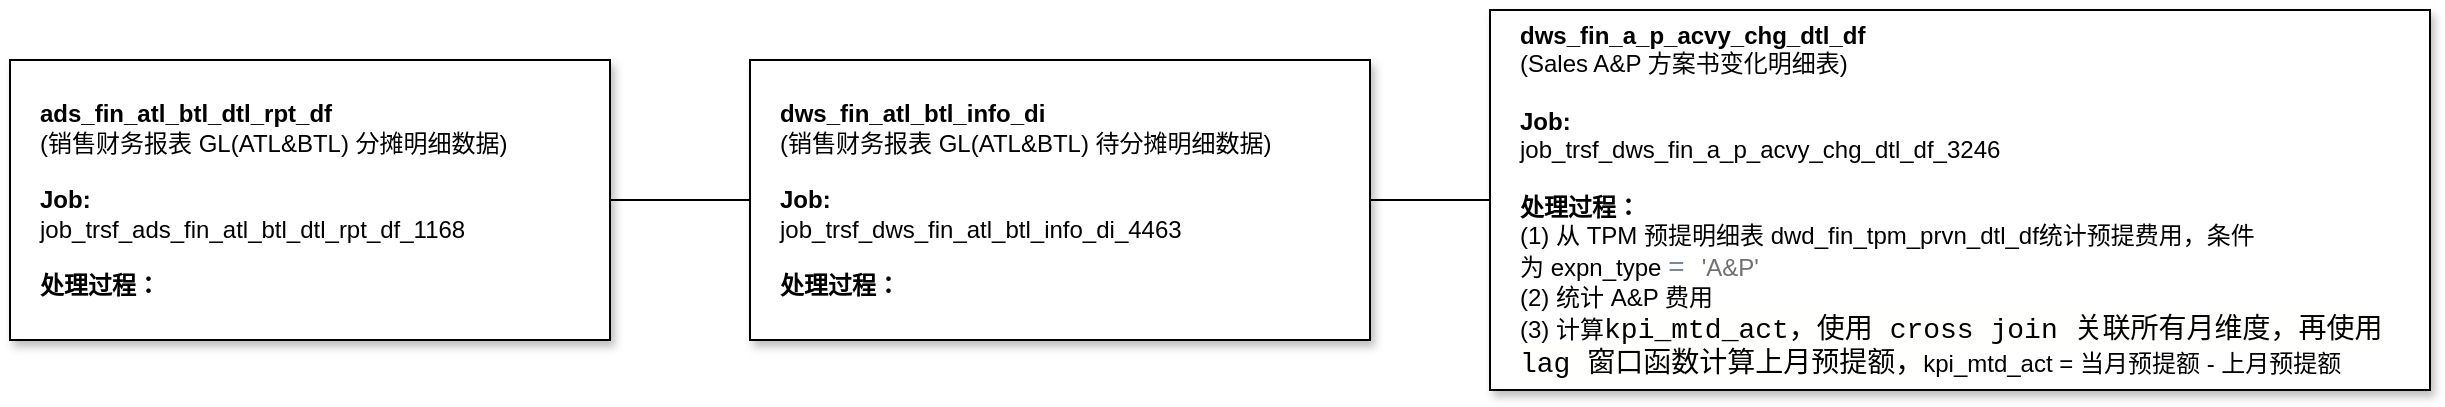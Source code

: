 <mxfile version="22.1.18" type="github">
  <diagram name="第 1 页" id="poTM7zbL6Qr_ExGNxjrP">
    <mxGraphModel dx="1434" dy="746" grid="1" gridSize="10" guides="1" tooltips="1" connect="1" arrows="1" fold="1" page="1" pageScale="1" pageWidth="827" pageHeight="1169" math="0" shadow="0">
      <root>
        <mxCell id="0" />
        <mxCell id="1" parent="0" />
        <mxCell id="_gfI0N1SYuBNKU1lcbQN-12" value="" style="edgeStyle=entityRelationEdgeStyle;rounded=0;orthogonalLoop=1;jettySize=auto;html=1;startArrow=none;endArrow=none;segment=10;curved=1;sourcePerimeterSpacing=0;targetPerimeterSpacing=0;" edge="1" parent="1" source="_gfI0N1SYuBNKU1lcbQN-9" target="_gfI0N1SYuBNKU1lcbQN-11">
          <mxGeometry relative="1" as="geometry" />
        </mxCell>
        <mxCell id="_gfI0N1SYuBNKU1lcbQN-9" value="&lt;b&gt;ads_fin_atl_btl_dtl_rpt_df&lt;/b&gt;&lt;br&gt;(销售财务报表 GL(ATL&amp;amp;BTL) 分摊明细数据)&lt;br&gt;&lt;br&gt;&lt;b&gt;Job:&lt;br&gt;&lt;/b&gt;job_trsf_ads_fin_atl_btl_dtl_rpt_df_1168&lt;br&gt;&lt;br&gt;&lt;b&gt;处理过程：&lt;/b&gt;" style="whiteSpace=wrap;html=1;rounded=0;arcSize=50;align=left;verticalAlign=middle;strokeWidth=1;autosize=1;spacing=15;treeFolding=1;treeMoving=1;newEdgeStyle={&quot;edgeStyle&quot;:&quot;entityRelationEdgeStyle&quot;,&quot;startArrow&quot;:&quot;none&quot;,&quot;endArrow&quot;:&quot;none&quot;,&quot;segment&quot;:10,&quot;curved&quot;:1,&quot;sourcePerimeterSpacing&quot;:0,&quot;targetPerimeterSpacing&quot;:0};shadow=1;" vertex="1" parent="1">
          <mxGeometry y="278" width="300" height="140" as="geometry" />
        </mxCell>
        <mxCell id="_gfI0N1SYuBNKU1lcbQN-14" value="" style="edgeStyle=entityRelationEdgeStyle;rounded=0;orthogonalLoop=1;jettySize=auto;html=1;startArrow=none;endArrow=none;segment=10;curved=1;sourcePerimeterSpacing=0;targetPerimeterSpacing=0;" edge="1" parent="1" source="_gfI0N1SYuBNKU1lcbQN-11" target="_gfI0N1SYuBNKU1lcbQN-13">
          <mxGeometry relative="1" as="geometry" />
        </mxCell>
        <mxCell id="_gfI0N1SYuBNKU1lcbQN-11" value="&lt;b&gt;dws_fin_atl_btl_info_di&lt;/b&gt;&lt;br&gt;(销售财务报表 GL(ATL&amp;amp;BTL) 待分摊明细数据)&lt;br&gt;&lt;br&gt;&lt;b&gt;Job:&lt;br&gt;&lt;/b&gt;job_trsf_dws_fin_atl_btl_info_di_4463&lt;br&gt;&lt;br&gt;&lt;b&gt;处理过程：&lt;/b&gt;" style="whiteSpace=wrap;html=1;rounded=0;arcSize=50;align=left;verticalAlign=middle;strokeWidth=1;autosize=1;spacing=15;treeFolding=1;treeMoving=1;newEdgeStyle={&quot;edgeStyle&quot;:&quot;entityRelationEdgeStyle&quot;,&quot;startArrow&quot;:&quot;none&quot;,&quot;endArrow&quot;:&quot;none&quot;,&quot;segment&quot;:10,&quot;curved&quot;:1,&quot;sourcePerimeterSpacing&quot;:0,&quot;targetPerimeterSpacing&quot;:0};shadow=1;" vertex="1" parent="1">
          <mxGeometry x="370" y="278" width="310" height="140" as="geometry" />
        </mxCell>
        <mxCell id="_gfI0N1SYuBNKU1lcbQN-13" value="&lt;b&gt;dws_fin_a_p_acvy_chg_dtl_df&lt;/b&gt;&lt;br&gt;(Sales A&amp;amp;P 方案书变化明细表)&lt;br&gt;&lt;br&gt;&lt;b&gt;Job:&lt;br&gt;&lt;/b&gt;job_trsf_dws_fin_a_p_acvy_chg_dtl_df_3246&lt;br&gt;&lt;br&gt;&lt;b&gt;处理过程：&lt;/b&gt;&lt;br&gt;(1) 从 TPM 预提明细表&amp;nbsp;dwd_fin_tpm_prvn_dtl_df统计预提费用，条件为&amp;nbsp;expn_type&amp;nbsp;&lt;span style=&quot;font-family: Consolas, &amp;quot;Courier New&amp;quot;, monospace; font-size: 14px; color: rgb(119, 136, 153);&quot;&gt;=&lt;/span&gt;&lt;span style=&quot;background-color: rgb(255, 255, 254); font-family: Consolas, &amp;quot;Courier New&amp;quot;, monospace; font-size: 14px;&quot;&gt;&amp;nbsp;&lt;/span&gt;&lt;font color=&quot;#707070&quot;&gt;&#39;A&amp;amp;P&#39;&lt;/font&gt;&lt;br&gt;(2) 统计 A&amp;amp;P 费用&lt;br&gt;(3) 计算&lt;span style=&quot;background-color: rgb(255, 255, 254); font-family: Consolas, &amp;quot;Courier New&amp;quot;, monospace; font-size: 14px;&quot;&gt;kpi_mtd_act，使用 cross join 关联所有月维度，再使用 lag 窗口函数计算上月预提额，&lt;/span&gt;kpi_mtd_act = 当月预提额 - 上月预提额" style="whiteSpace=wrap;html=1;rounded=0;arcSize=50;align=left;verticalAlign=middle;strokeWidth=1;autosize=1;spacing=15;treeFolding=1;treeMoving=1;newEdgeStyle={&quot;edgeStyle&quot;:&quot;entityRelationEdgeStyle&quot;,&quot;startArrow&quot;:&quot;none&quot;,&quot;endArrow&quot;:&quot;none&quot;,&quot;segment&quot;:10,&quot;curved&quot;:1,&quot;sourcePerimeterSpacing&quot;:0,&quot;targetPerimeterSpacing&quot;:0};shadow=1;" vertex="1" parent="1">
          <mxGeometry x="740" y="253" width="470" height="190" as="geometry" />
        </mxCell>
      </root>
    </mxGraphModel>
  </diagram>
</mxfile>
